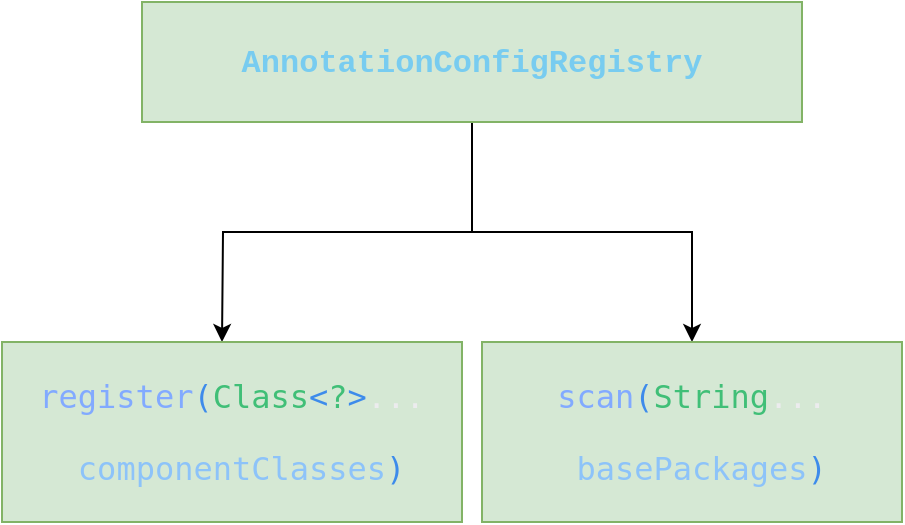 <mxfile version="16.4.7" type="github">
  <diagram id="D72mbG_2s7yG8OOd4-9c" name="Page-1">
    <mxGraphModel dx="2062" dy="1113" grid="1" gridSize="10" guides="1" tooltips="1" connect="1" arrows="1" fold="1" page="1" pageScale="1" pageWidth="827" pageHeight="1169" math="0" shadow="0">
      <root>
        <mxCell id="0" />
        <mxCell id="1" parent="0" />
        <mxCell id="z1TDhFL5Q0jzdmOdVjdY-7" value="" style="edgeStyle=orthogonalEdgeStyle;rounded=0;orthogonalLoop=1;jettySize=auto;html=1;fontFamily=Courier New;" edge="1" parent="1" source="z1TDhFL5Q0jzdmOdVjdY-1" target="z1TDhFL5Q0jzdmOdVjdY-3">
          <mxGeometry relative="1" as="geometry" />
        </mxCell>
        <mxCell id="z1TDhFL5Q0jzdmOdVjdY-9" value="" style="edgeStyle=orthogonalEdgeStyle;rounded=0;orthogonalLoop=1;jettySize=auto;html=1;fontFamily=Courier New;" edge="1" parent="1" source="z1TDhFL5Q0jzdmOdVjdY-1">
          <mxGeometry relative="1" as="geometry">
            <mxPoint x="280" y="240" as="targetPoint" />
          </mxGeometry>
        </mxCell>
        <mxCell id="z1TDhFL5Q0jzdmOdVjdY-1" value="&lt;span style=&quot;color: rgba(0 , 0 , 0 , 0) ; font-family: monospace ; font-size: 0px&quot;&gt;%3CmxGraphModel%3E%3Croot%3E%3CmxCell%20id%3D%220%22%2F%3E%3CmxCell%20id%3D%221%22%20parent%3D%220%22%2F%3E%3CmxCell%20id%3D%222%22%20value%3D%22%22%20style%3D%22rounded%3D0%3BwhiteSpace%3Dwrap%3Bhtml%3D1%3BfillColor%3D%23d5e8d4%3BstrokeColor%3D%2382b366%3B%22%20vertex%3D%221%22%20parent%3D%221%22%3E%3CmxGeometry%20x%3D%22170%22%20y%3D%22250%22%20width%3D%22120%22%20height%3D%2260%22%20as%3D%22geometry%22%2F%3E%3C%2FmxCell%3E%3C%2Froot%3E%3C%2FmxGraphModel%3E&lt;/span&gt;" style="rounded=0;whiteSpace=wrap;html=1;fillColor=#d5e8d4;strokeColor=#82b366;" vertex="1" parent="1">
          <mxGeometry x="240" y="70" width="330" height="60" as="geometry" />
        </mxCell>
        <mxCell id="z1TDhFL5Q0jzdmOdVjdY-2" value="&lt;pre style=&quot;color: rgb(236 , 236 , 238) ; font-family: &amp;#34;jetbrains mono&amp;#34; , monospace ; font-size: 12pt&quot;&gt;&lt;span style=&quot;color: rgb(130 , 170 , 255)&quot;&gt;register&lt;/span&gt;&lt;span style=&quot;color: rgb(61 , 139 , 235)&quot;&gt;(&lt;/span&gt;&lt;span style=&quot;color: rgb(64 , 191 , 119)&quot;&gt;Class&lt;/span&gt;&lt;span style=&quot;color: rgb(61 , 139 , 235)&quot;&gt;&amp;lt;&lt;/span&gt;&lt;span style=&quot;color: rgb(64 , 191 , 119)&quot;&gt;?&lt;/span&gt;&lt;span style=&quot;color: rgb(61 , 139 , 235)&quot;&gt;&amp;gt;&lt;/span&gt;...&lt;/pre&gt;&lt;pre style=&quot;color: rgb(236 , 236 , 238) ; font-family: &amp;#34;jetbrains mono&amp;#34; , monospace ; font-size: 12pt&quot;&gt; &lt;span style=&quot;color: rgb(141 , 195 , 249)&quot;&gt;componentClasses&lt;/span&gt;&lt;span style=&quot;color: rgb(61 , 139 , 235)&quot;&gt;)&lt;/span&gt;&lt;/pre&gt;" style="rounded=0;whiteSpace=wrap;html=1;fillColor=#d5e8d4;strokeColor=#82b366;" vertex="1" parent="1">
          <mxGeometry x="170" y="240" width="230" height="90" as="geometry" />
        </mxCell>
        <mxCell id="z1TDhFL5Q0jzdmOdVjdY-3" value="&lt;pre style=&quot;color: rgb(236 , 236 , 238) ; font-family: &amp;#34;jetbrains mono&amp;#34; , monospace ; font-size: 12pt&quot;&gt;&lt;span style=&quot;color: rgb(130 , 170 , 255)&quot;&gt;scan&lt;/span&gt;&lt;span style=&quot;color: rgb(61 , 139 , 235)&quot;&gt;(&lt;/span&gt;&lt;span style=&quot;color: rgb(64 , 191 , 119)&quot;&gt;String&lt;/span&gt;...&lt;/pre&gt;&lt;pre style=&quot;color: rgb(236 , 236 , 238) ; font-family: &amp;#34;jetbrains mono&amp;#34; , monospace ; font-size: 12pt&quot;&gt; &lt;span style=&quot;color: rgb(141 , 195 , 249)&quot;&gt;basePackages&lt;/span&gt;&lt;span style=&quot;color: rgb(61 , 139 , 235)&quot;&gt;)&lt;/span&gt;&lt;/pre&gt;" style="rounded=0;whiteSpace=wrap;html=1;fillColor=#d5e8d4;strokeColor=#82b366;" vertex="1" parent="1">
          <mxGeometry x="410" y="240" width="210" height="90" as="geometry" />
        </mxCell>
        <mxCell id="z1TDhFL5Q0jzdmOdVjdY-4" value="&lt;pre style=&quot;color: rgb(236 , 236 , 238) ; font-size: 12pt&quot;&gt;&lt;span style=&quot;color: rgb(120 , 204 , 240)&quot;&gt;&lt;font face=&quot;Courier New&quot;&gt;&lt;b&gt;AnnotationConfigRegistry&lt;/b&gt;&lt;/font&gt;&lt;/span&gt;&lt;/pre&gt;" style="text;html=1;strokeColor=none;fillColor=none;align=center;verticalAlign=middle;whiteSpace=wrap;rounded=0;" vertex="1" parent="1">
          <mxGeometry x="290" y="87.5" width="230" height="25" as="geometry" />
        </mxCell>
      </root>
    </mxGraphModel>
  </diagram>
</mxfile>
